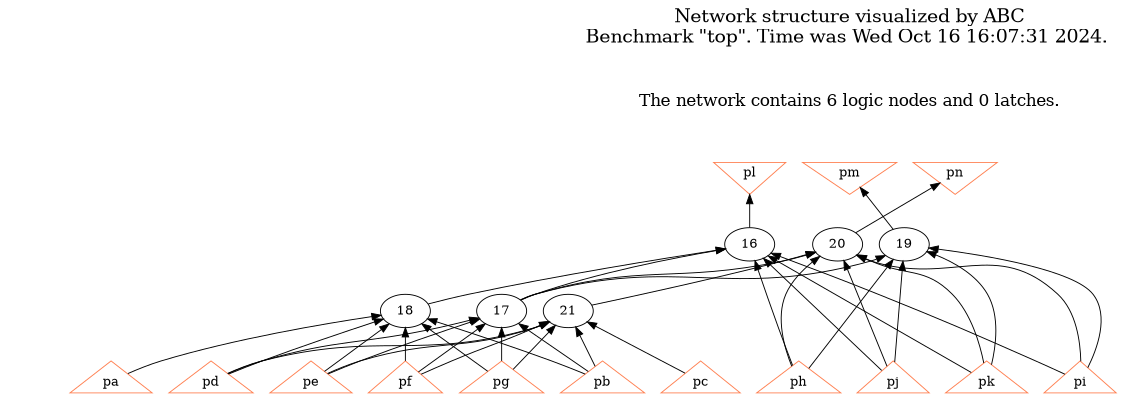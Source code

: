 # Network structure generated by ABC

digraph network {
size = "7.5,10";
center = true;
edge [dir = back];

{
  node [shape = plaintext];
  edge [style = invis];
  LevelTitle1 [label=""];
  LevelTitle2 [label=""];
  Level3 [label = ""];
  Level2 [label = ""];
  Level1 [label = ""];
  Level0 [label = ""];
  LevelTitle1 ->  LevelTitle2 ->  Level3 ->  Level2 ->  Level1 ->  Level0;
}

{
  rank = same;
  LevelTitle1;
  title1 [shape=plaintext,
          fontsize=20,
          fontname = "Times-Roman",
          label="Network structure visualized by ABC\nBenchmark \"top\". Time was Wed Oct 16 16:07:31 2024. "
         ];
}

{
  rank = same;
  LevelTitle2;
  title2 [shape=plaintext,
          fontsize=18,
          fontname = "Times-Roman",
          label="The network contains 6 logic nodes and 0 latches.\n"
         ];
}

{
  rank = same;
  Level3;
  Node12 [label = "pl", shape = invtriangle, color = coral, fillcolor = coral];
  Node13 [label = "pm", shape = invtriangle, color = coral, fillcolor = coral];
  Node14 [label = "pn", shape = invtriangle, color = coral, fillcolor = coral];
}

{
  rank = same;
  Level2;
  Node16 [label = "16\n", shape = ellipse];
  Node19 [label = "19\n", shape = ellipse];
  Node20 [label = "20\n", shape = ellipse];
}

{
  rank = same;
  Level1;
  Node17 [label = "17\n", shape = ellipse];
  Node18 [label = "18\n", shape = ellipse];
  Node21 [label = "21\n", shape = ellipse];
}

{
  rank = same;
  Level0;
  Node1 [label = "pa", shape = triangle, color = coral, fillcolor = coral];
  Node2 [label = "pb", shape = triangle, color = coral, fillcolor = coral];
  Node3 [label = "pc", shape = triangle, color = coral, fillcolor = coral];
  Node4 [label = "pd", shape = triangle, color = coral, fillcolor = coral];
  Node5 [label = "pe", shape = triangle, color = coral, fillcolor = coral];
  Node6 [label = "pf", shape = triangle, color = coral, fillcolor = coral];
  Node7 [label = "pg", shape = triangle, color = coral, fillcolor = coral];
  Node8 [label = "ph", shape = triangle, color = coral, fillcolor = coral];
  Node9 [label = "pi", shape = triangle, color = coral, fillcolor = coral];
  Node10 [label = "pj", shape = triangle, color = coral, fillcolor = coral];
  Node11 [label = "pk", shape = triangle, color = coral, fillcolor = coral];
}

title1 -> title2 [style = invis];
title2 -> Node12 [style = invis];
title2 -> Node13 [style = invis];
title2 -> Node14 [style = invis];
Node12 -> Node13 [style = invis];
Node13 -> Node14 [style = invis];
Node12 -> Node16 [style = solid];
Node13 -> Node19 [style = solid];
Node14 -> Node20 [style = solid];
Node16 -> Node17 [style = solid];
Node16 -> Node18 [style = solid];
Node16 -> Node8 [style = solid];
Node16 -> Node9 [style = solid];
Node16 -> Node10 [style = solid];
Node16 -> Node11 [style = solid];
Node17 -> Node2 [style = solid];
Node17 -> Node4 [style = solid];
Node17 -> Node5 [style = solid];
Node17 -> Node6 [style = solid];
Node17 -> Node7 [style = solid];
Node18 -> Node1 [style = solid];
Node18 -> Node2 [style = solid];
Node18 -> Node4 [style = solid];
Node18 -> Node5 [style = solid];
Node18 -> Node6 [style = solid];
Node18 -> Node7 [style = solid];
Node19 -> Node17 [style = solid];
Node19 -> Node8 [style = solid];
Node19 -> Node9 [style = solid];
Node19 -> Node10 [style = solid];
Node19 -> Node11 [style = solid];
Node20 -> Node17 [style = solid];
Node20 -> Node21 [style = solid];
Node20 -> Node8 [style = solid];
Node20 -> Node9 [style = solid];
Node20 -> Node10 [style = solid];
Node20 -> Node11 [style = solid];
Node21 -> Node2 [style = solid];
Node21 -> Node3 [style = solid];
Node21 -> Node4 [style = solid];
Node21 -> Node5 [style = solid];
Node21 -> Node6 [style = solid];
Node21 -> Node7 [style = solid];
}

